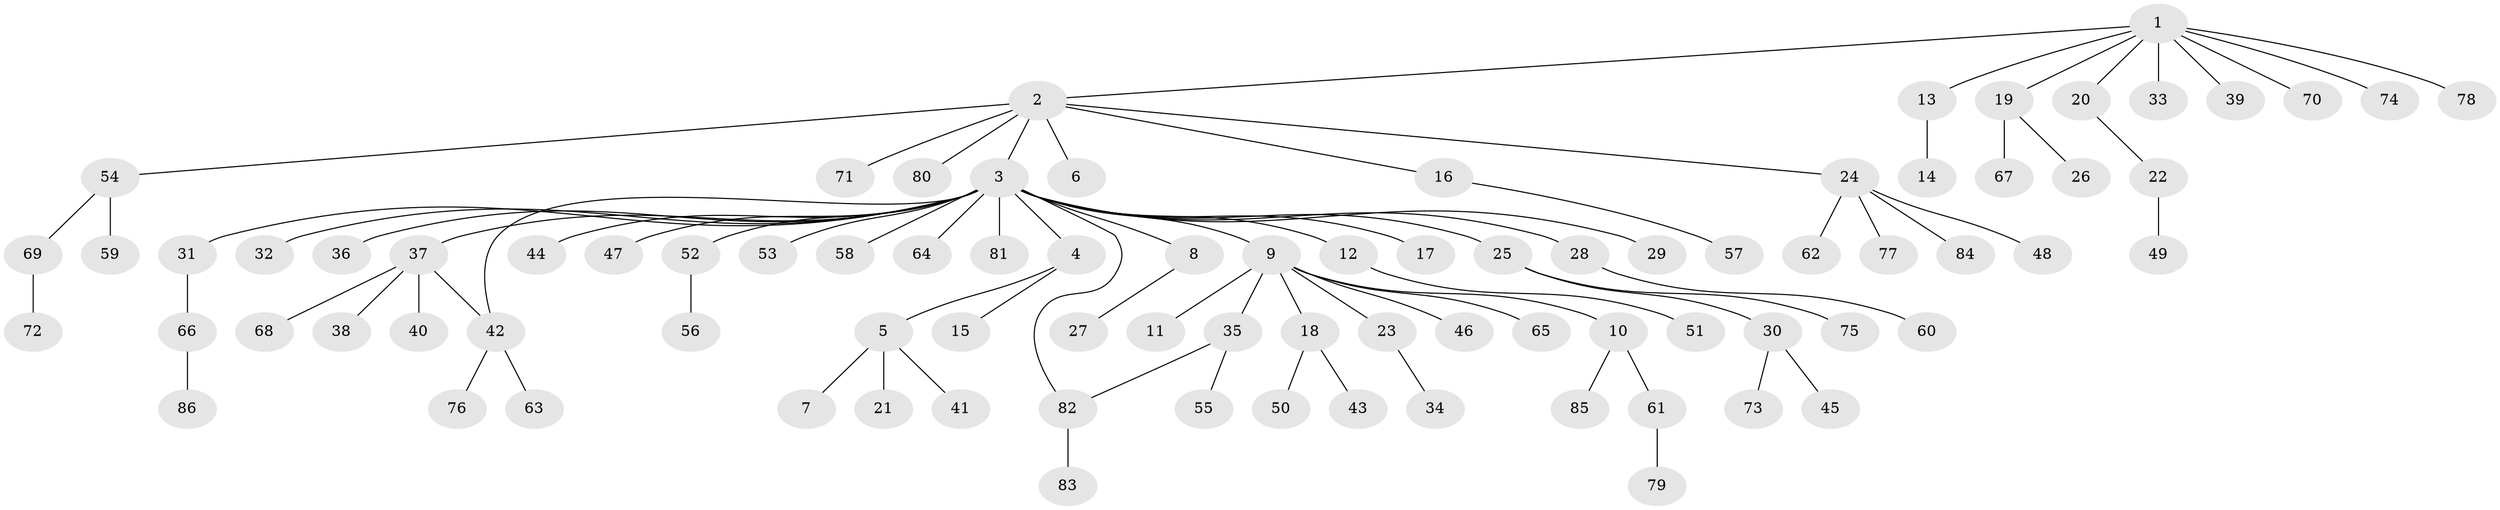 // Generated by graph-tools (version 1.1) at 2025/48/03/09/25 04:48:14]
// undirected, 86 vertices, 87 edges
graph export_dot {
graph [start="1"]
  node [color=gray90,style=filled];
  1;
  2;
  3;
  4;
  5;
  6;
  7;
  8;
  9;
  10;
  11;
  12;
  13;
  14;
  15;
  16;
  17;
  18;
  19;
  20;
  21;
  22;
  23;
  24;
  25;
  26;
  27;
  28;
  29;
  30;
  31;
  32;
  33;
  34;
  35;
  36;
  37;
  38;
  39;
  40;
  41;
  42;
  43;
  44;
  45;
  46;
  47;
  48;
  49;
  50;
  51;
  52;
  53;
  54;
  55;
  56;
  57;
  58;
  59;
  60;
  61;
  62;
  63;
  64;
  65;
  66;
  67;
  68;
  69;
  70;
  71;
  72;
  73;
  74;
  75;
  76;
  77;
  78;
  79;
  80;
  81;
  82;
  83;
  84;
  85;
  86;
  1 -- 2;
  1 -- 13;
  1 -- 19;
  1 -- 20;
  1 -- 33;
  1 -- 39;
  1 -- 70;
  1 -- 74;
  1 -- 78;
  2 -- 3;
  2 -- 6;
  2 -- 16;
  2 -- 24;
  2 -- 54;
  2 -- 71;
  2 -- 80;
  3 -- 4;
  3 -- 8;
  3 -- 9;
  3 -- 12;
  3 -- 17;
  3 -- 25;
  3 -- 28;
  3 -- 29;
  3 -- 31;
  3 -- 32;
  3 -- 36;
  3 -- 37;
  3 -- 42;
  3 -- 44;
  3 -- 47;
  3 -- 52;
  3 -- 53;
  3 -- 58;
  3 -- 64;
  3 -- 81;
  3 -- 82;
  4 -- 5;
  4 -- 15;
  5 -- 7;
  5 -- 21;
  5 -- 41;
  8 -- 27;
  9 -- 10;
  9 -- 11;
  9 -- 18;
  9 -- 23;
  9 -- 35;
  9 -- 46;
  9 -- 65;
  10 -- 61;
  10 -- 85;
  12 -- 51;
  13 -- 14;
  16 -- 57;
  18 -- 43;
  18 -- 50;
  19 -- 26;
  19 -- 67;
  20 -- 22;
  22 -- 49;
  23 -- 34;
  24 -- 48;
  24 -- 62;
  24 -- 77;
  24 -- 84;
  25 -- 30;
  25 -- 75;
  28 -- 60;
  30 -- 45;
  30 -- 73;
  31 -- 66;
  35 -- 55;
  35 -- 82;
  37 -- 38;
  37 -- 40;
  37 -- 42;
  37 -- 68;
  42 -- 63;
  42 -- 76;
  52 -- 56;
  54 -- 59;
  54 -- 69;
  61 -- 79;
  66 -- 86;
  69 -- 72;
  82 -- 83;
}
